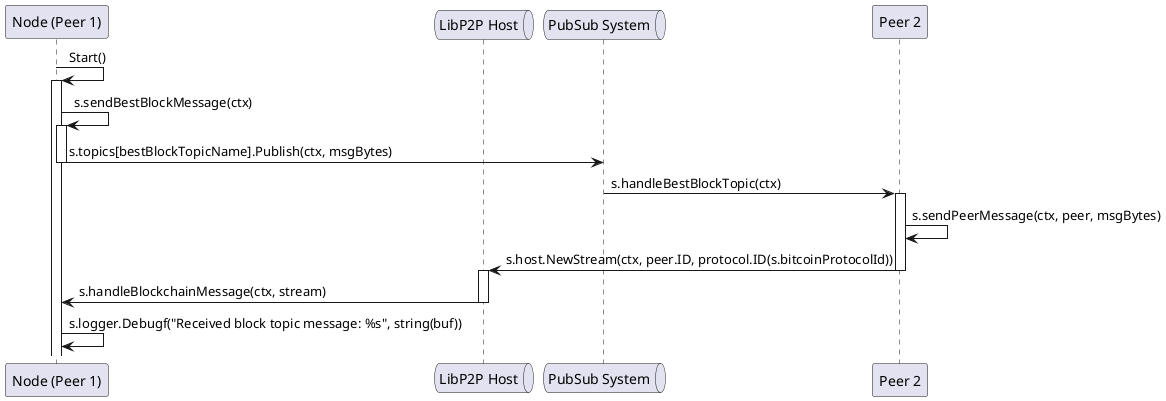 @startuml

participant "Node (Peer 1)" as Node1
queue "LibP2P Host" as LibP2P
queue "PubSub System" as PubSub
participant "Peer 2" as Peer2

Node1 -> Node1: Start()
activate Node1
Node1 -> Node1: s.sendBestBlockMessage(ctx)
activate Node1
Node1 -> PubSub: s.topics[bestBlockTopicName].Publish(ctx, msgBytes)
deactivate Node1

PubSub ->  Peer2: s.handleBestBlockTopic(ctx)
activate Peer2


Peer2 -> Peer2: s.sendPeerMessage(ctx, peer, msgBytes)
Peer2 -> LibP2P: s.host.NewStream(ctx, peer.ID, protocol.ID(s.bitcoinProtocolId))
deactivate Peer2

activate LibP2P

LibP2P -> Node1: s.handleBlockchainMessage(ctx, stream)
deactivate LibP2P
Node1 -> Node1: s.logger.Debugf("Received block topic message: %s", string(buf))


@enduml
